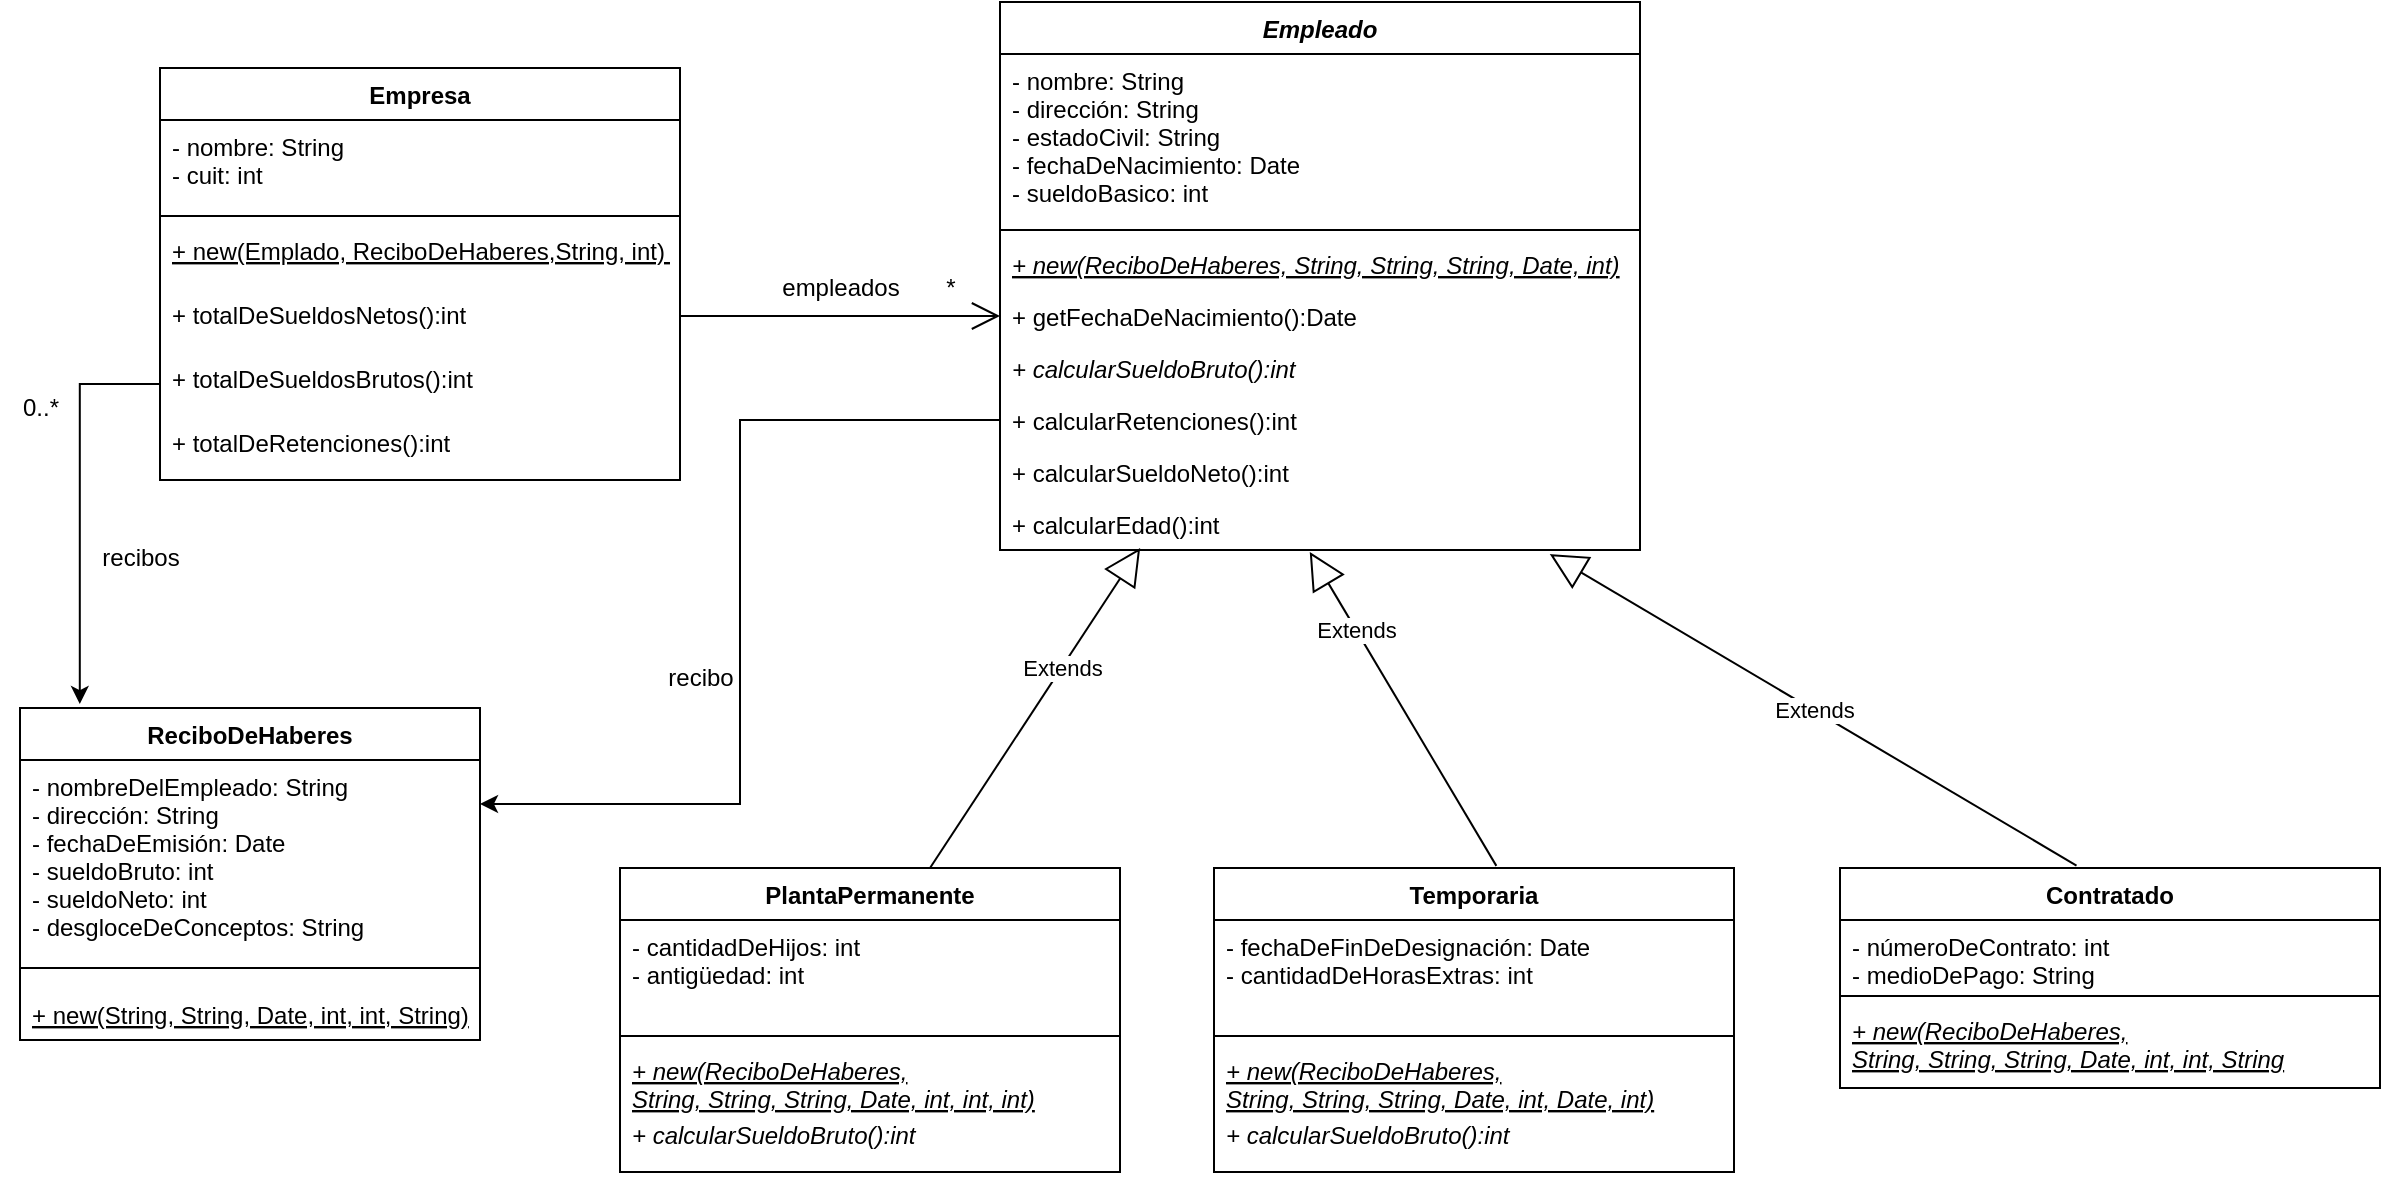 <mxfile version="20.2.8" type="github">
  <diagram id="Ps4Gi2olXtC4p8bb6u-N" name="Página-1">
    <mxGraphModel dx="1695" dy="450" grid="1" gridSize="10" guides="1" tooltips="1" connect="1" arrows="1" fold="1" page="1" pageScale="1" pageWidth="827" pageHeight="1169" math="0" shadow="0">
      <root>
        <mxCell id="0" />
        <mxCell id="1" parent="0" />
        <mxCell id="JwWYeNIe6zn2I5OlYumR-1" value="Empresa" style="swimlane;fontStyle=1;align=center;verticalAlign=top;childLayout=stackLayout;horizontal=1;startSize=26;horizontalStack=0;resizeParent=1;resizeParentMax=0;resizeLast=0;collapsible=1;marginBottom=0;" parent="1" vertex="1">
          <mxGeometry x="40" y="40" width="260" height="206" as="geometry" />
        </mxCell>
        <mxCell id="JwWYeNIe6zn2I5OlYumR-2" value="- nombre: String&#xa;- cuit: int&#xa;" style="text;strokeColor=none;fillColor=none;align=left;verticalAlign=top;spacingLeft=4;spacingRight=4;overflow=hidden;rotatable=0;points=[[0,0.5],[1,0.5]];portConstraint=eastwest;" parent="JwWYeNIe6zn2I5OlYumR-1" vertex="1">
          <mxGeometry y="26" width="260" height="44" as="geometry" />
        </mxCell>
        <mxCell id="JwWYeNIe6zn2I5OlYumR-3" value="" style="line;strokeWidth=1;fillColor=none;align=left;verticalAlign=middle;spacingTop=-1;spacingLeft=3;spacingRight=3;rotatable=0;labelPosition=right;points=[];portConstraint=eastwest;" parent="JwWYeNIe6zn2I5OlYumR-1" vertex="1">
          <mxGeometry y="70" width="260" height="8" as="geometry" />
        </mxCell>
        <mxCell id="JwWYeNIe6zn2I5OlYumR-4" value="+ new(Emplado, ReciboDeHaberes,String, int) &#xa;   &#xa;" style="text;strokeColor=none;fillColor=none;align=left;verticalAlign=top;spacingLeft=4;spacingRight=4;overflow=hidden;rotatable=0;points=[[0,0.5],[1,0.5]];portConstraint=eastwest;fontStyle=4" parent="JwWYeNIe6zn2I5OlYumR-1" vertex="1">
          <mxGeometry y="78" width="260" height="32" as="geometry" />
        </mxCell>
        <mxCell id="tTE6m5quFMN1DRPSZeRv-21" value="+ totalDeSueldosNetos():int&#xa;" style="text;strokeColor=none;fillColor=none;align=left;verticalAlign=top;spacingLeft=4;spacingRight=4;overflow=hidden;rotatable=0;points=[[0,0.5],[1,0.5]];portConstraint=eastwest;fontStyle=0" parent="JwWYeNIe6zn2I5OlYumR-1" vertex="1">
          <mxGeometry y="110" width="260" height="32" as="geometry" />
        </mxCell>
        <mxCell id="tTE6m5quFMN1DRPSZeRv-22" value="+ totalDeSueldosBrutos():int&#xa;" style="text;strokeColor=none;fillColor=none;align=left;verticalAlign=top;spacingLeft=4;spacingRight=4;overflow=hidden;rotatable=0;points=[[0,0.5],[1,0.5]];portConstraint=eastwest;fontStyle=0" parent="JwWYeNIe6zn2I5OlYumR-1" vertex="1">
          <mxGeometry y="142" width="260" height="32" as="geometry" />
        </mxCell>
        <mxCell id="tTE6m5quFMN1DRPSZeRv-23" value="+ totalDeRetenciones():int&#xa;" style="text;strokeColor=none;fillColor=none;align=left;verticalAlign=top;spacingLeft=4;spacingRight=4;overflow=hidden;rotatable=0;points=[[0,0.5],[1,0.5]];portConstraint=eastwest;fontStyle=0" parent="JwWYeNIe6zn2I5OlYumR-1" vertex="1">
          <mxGeometry y="174" width="260" height="32" as="geometry" />
        </mxCell>
        <mxCell id="JwWYeNIe6zn2I5OlYumR-20" value="" style="endArrow=open;endFill=1;endSize=12;html=1;rounded=0;" parent="1" edge="1">
          <mxGeometry width="160" relative="1" as="geometry">
            <mxPoint x="300" y="164" as="sourcePoint" />
            <mxPoint x="460" y="164" as="targetPoint" />
          </mxGeometry>
        </mxCell>
        <mxCell id="JwWYeNIe6zn2I5OlYumR-22" value="empleados" style="text;html=1;align=center;verticalAlign=middle;resizable=0;points=[];autosize=1;strokeColor=none;fillColor=none;" parent="1" vertex="1">
          <mxGeometry x="340" y="135" width="80" height="30" as="geometry" />
        </mxCell>
        <mxCell id="eOfQtxofEK8c-xlT3uKf-5" value="PlantaPermanente" style="swimlane;fontStyle=1;align=center;verticalAlign=top;childLayout=stackLayout;horizontal=1;startSize=26;horizontalStack=0;resizeParent=1;resizeParentMax=0;resizeLast=0;collapsible=1;marginBottom=0;" parent="1" vertex="1">
          <mxGeometry x="270" y="440" width="250" height="152" as="geometry" />
        </mxCell>
        <mxCell id="eOfQtxofEK8c-xlT3uKf-6" value="- cantidadDeHijos: int&#xa;- antigüedad: int&#xa;" style="text;strokeColor=none;fillColor=none;align=left;verticalAlign=top;spacingLeft=4;spacingRight=4;overflow=hidden;rotatable=0;points=[[0,0.5],[1,0.5]];portConstraint=eastwest;" parent="eOfQtxofEK8c-xlT3uKf-5" vertex="1">
          <mxGeometry y="26" width="250" height="54" as="geometry" />
        </mxCell>
        <mxCell id="eOfQtxofEK8c-xlT3uKf-7" value="" style="line;strokeWidth=1;fillColor=none;align=left;verticalAlign=middle;spacingTop=-1;spacingLeft=3;spacingRight=3;rotatable=0;labelPosition=right;points=[];portConstraint=eastwest;" parent="eOfQtxofEK8c-xlT3uKf-5" vertex="1">
          <mxGeometry y="80" width="250" height="8" as="geometry" />
        </mxCell>
        <mxCell id="eOfQtxofEK8c-xlT3uKf-8" value="+ new(ReciboDeHaberes, &#xa;String, String, String, Date, int, int, int)&#xa;" style="text;strokeColor=none;fillColor=none;align=left;verticalAlign=top;spacingLeft=4;spacingRight=4;overflow=hidden;rotatable=0;points=[[0,0.5],[1,0.5]];portConstraint=eastwest;fontStyle=6" parent="eOfQtxofEK8c-xlT3uKf-5" vertex="1">
          <mxGeometry y="88" width="250" height="32" as="geometry" />
        </mxCell>
        <mxCell id="tTE6m5quFMN1DRPSZeRv-11" value="+ calcularSueldoBruto():int&#xa;" style="text;strokeColor=none;fillColor=none;align=left;verticalAlign=top;spacingLeft=4;spacingRight=4;overflow=hidden;rotatable=0;points=[[0,0.5],[1,0.5]];portConstraint=eastwest;fontStyle=2" parent="eOfQtxofEK8c-xlT3uKf-5" vertex="1">
          <mxGeometry y="120" width="250" height="32" as="geometry" />
        </mxCell>
        <mxCell id="eOfQtxofEK8c-xlT3uKf-9" value="Temporaria" style="swimlane;fontStyle=1;align=center;verticalAlign=top;childLayout=stackLayout;horizontal=1;startSize=26;horizontalStack=0;resizeParent=1;resizeParentMax=0;resizeLast=0;collapsible=1;marginBottom=0;" parent="1" vertex="1">
          <mxGeometry x="567" y="440" width="260" height="152" as="geometry" />
        </mxCell>
        <mxCell id="eOfQtxofEK8c-xlT3uKf-10" value="- fechaDeFinDeDesignación: Date&#xa;- cantidadDeHorasExtras: int&#xa;&#xa;" style="text;strokeColor=none;fillColor=none;align=left;verticalAlign=top;spacingLeft=4;spacingRight=4;overflow=hidden;rotatable=0;points=[[0,0.5],[1,0.5]];portConstraint=eastwest;" parent="eOfQtxofEK8c-xlT3uKf-9" vertex="1">
          <mxGeometry y="26" width="260" height="54" as="geometry" />
        </mxCell>
        <mxCell id="eOfQtxofEK8c-xlT3uKf-11" value="" style="line;strokeWidth=1;fillColor=none;align=left;verticalAlign=middle;spacingTop=-1;spacingLeft=3;spacingRight=3;rotatable=0;labelPosition=right;points=[];portConstraint=eastwest;" parent="eOfQtxofEK8c-xlT3uKf-9" vertex="1">
          <mxGeometry y="80" width="260" height="8" as="geometry" />
        </mxCell>
        <mxCell id="eOfQtxofEK8c-xlT3uKf-12" value="+ new(ReciboDeHaberes,&#xa;String, String, String, Date, int, Date, int)&#xa;" style="text;strokeColor=none;fillColor=none;align=left;verticalAlign=top;spacingLeft=4;spacingRight=4;overflow=hidden;rotatable=0;points=[[0,0.5],[1,0.5]];portConstraint=eastwest;fontStyle=6" parent="eOfQtxofEK8c-xlT3uKf-9" vertex="1">
          <mxGeometry y="88" width="260" height="32" as="geometry" />
        </mxCell>
        <mxCell id="tTE6m5quFMN1DRPSZeRv-12" value="+ calcularSueldoBruto():int" style="text;strokeColor=none;fillColor=none;align=left;verticalAlign=top;spacingLeft=4;spacingRight=4;overflow=hidden;rotatable=0;points=[[0,0.5],[1,0.5]];portConstraint=eastwest;fontStyle=2" parent="eOfQtxofEK8c-xlT3uKf-9" vertex="1">
          <mxGeometry y="120" width="260" height="32" as="geometry" />
        </mxCell>
        <mxCell id="eOfQtxofEK8c-xlT3uKf-18" value="Extends" style="endArrow=block;endSize=16;endFill=0;html=1;rounded=0;exitX=0.62;exitY=0;exitDx=0;exitDy=0;exitPerimeter=0;entryX=0.219;entryY=0.962;entryDx=0;entryDy=0;entryPerimeter=0;" parent="1" source="eOfQtxofEK8c-xlT3uKf-5" target="NvoB3A0D-xpC3G5w8j-x-7" edge="1">
          <mxGeometry x="0.25" width="160" relative="1" as="geometry">
            <mxPoint x="330" y="370" as="sourcePoint" />
            <mxPoint x="420" y="240" as="targetPoint" />
            <Array as="points" />
            <mxPoint as="offset" />
          </mxGeometry>
        </mxCell>
        <mxCell id="eOfQtxofEK8c-xlT3uKf-19" value="Extends" style="endArrow=block;endSize=16;endFill=0;html=1;rounded=0;exitX=0.543;exitY=-0.007;exitDx=0;exitDy=0;exitPerimeter=0;entryX=0.484;entryY=1.038;entryDx=0;entryDy=0;entryPerimeter=0;" parent="1" source="eOfQtxofEK8c-xlT3uKf-9" target="NvoB3A0D-xpC3G5w8j-x-7" edge="1">
          <mxGeometry x="0.5" width="160" relative="1" as="geometry">
            <mxPoint x="660" y="340" as="sourcePoint" />
            <mxPoint x="550" y="290" as="targetPoint" />
            <Array as="points" />
            <mxPoint as="offset" />
          </mxGeometry>
        </mxCell>
        <mxCell id="tTE6m5quFMN1DRPSZeRv-3" value="Empleado" style="swimlane;fontStyle=3;align=center;verticalAlign=top;childLayout=stackLayout;horizontal=1;startSize=26;horizontalStack=0;resizeParent=1;resizeParentMax=0;resizeLast=0;collapsible=1;marginBottom=0;" parent="1" vertex="1">
          <mxGeometry x="460" y="7" width="320" height="274" as="geometry" />
        </mxCell>
        <mxCell id="tTE6m5quFMN1DRPSZeRv-4" value="- nombre: String&#xa;- dirección: String&#xa;- estadoCivil: String&#xa;- fechaDeNacimiento: Date&#xa;- sueldoBasico: int" style="text;strokeColor=none;fillColor=none;align=left;verticalAlign=top;spacingLeft=4;spacingRight=4;overflow=hidden;rotatable=0;points=[[0,0.5],[1,0.5]];portConstraint=eastwest;" parent="tTE6m5quFMN1DRPSZeRv-3" vertex="1">
          <mxGeometry y="26" width="320" height="84" as="geometry" />
        </mxCell>
        <mxCell id="tTE6m5quFMN1DRPSZeRv-5" value="" style="line;strokeWidth=1;fillColor=none;align=left;verticalAlign=middle;spacingTop=-1;spacingLeft=3;spacingRight=3;rotatable=0;labelPosition=right;points=[];portConstraint=eastwest;" parent="tTE6m5quFMN1DRPSZeRv-3" vertex="1">
          <mxGeometry y="110" width="320" height="8" as="geometry" />
        </mxCell>
        <mxCell id="tTE6m5quFMN1DRPSZeRv-6" value="+ new(ReciboDeHaberes, String, String, String, Date, int)&#xa;" style="text;strokeColor=none;fillColor=none;align=left;verticalAlign=top;spacingLeft=4;spacingRight=4;overflow=hidden;rotatable=0;points=[[0,0.5],[1,0.5]];portConstraint=eastwest;fontStyle=6" parent="tTE6m5quFMN1DRPSZeRv-3" vertex="1">
          <mxGeometry y="118" width="320" height="26" as="geometry" />
        </mxCell>
        <mxCell id="tTE6m5quFMN1DRPSZeRv-9" value="+ getFechaDeNacimiento():Date" style="text;strokeColor=none;fillColor=none;align=left;verticalAlign=top;spacingLeft=4;spacingRight=4;overflow=hidden;rotatable=0;points=[[0,0.5],[1,0.5]];portConstraint=eastwest;fontStyle=0" parent="tTE6m5quFMN1DRPSZeRv-3" vertex="1">
          <mxGeometry y="144" width="320" height="26" as="geometry" />
        </mxCell>
        <mxCell id="tTE6m5quFMN1DRPSZeRv-10" value="+ calcularSueldoBruto():int" style="text;strokeColor=none;fillColor=none;align=left;verticalAlign=top;spacingLeft=4;spacingRight=4;overflow=hidden;rotatable=0;points=[[0,0.5],[1,0.5]];portConstraint=eastwest;fontStyle=2" parent="tTE6m5quFMN1DRPSZeRv-3" vertex="1">
          <mxGeometry y="170" width="320" height="26" as="geometry" />
        </mxCell>
        <mxCell id="tTE6m5quFMN1DRPSZeRv-13" value="+ calcularRetenciones():int" style="text;strokeColor=none;fillColor=none;align=left;verticalAlign=top;spacingLeft=4;spacingRight=4;overflow=hidden;rotatable=0;points=[[0,0.5],[1,0.5]];portConstraint=eastwest;fontStyle=0" parent="tTE6m5quFMN1DRPSZeRv-3" vertex="1">
          <mxGeometry y="196" width="320" height="26" as="geometry" />
        </mxCell>
        <mxCell id="tTE6m5quFMN1DRPSZeRv-16" value="+ calcularSueldoNeto():int&#xa;" style="text;strokeColor=none;fillColor=none;align=left;verticalAlign=top;spacingLeft=4;spacingRight=4;overflow=hidden;rotatable=0;points=[[0,0.5],[1,0.5]];portConstraint=eastwest;fontStyle=0" parent="tTE6m5quFMN1DRPSZeRv-3" vertex="1">
          <mxGeometry y="222" width="320" height="26" as="geometry" />
        </mxCell>
        <mxCell id="NvoB3A0D-xpC3G5w8j-x-7" value="+ calcularEdad():int" style="text;strokeColor=none;fillColor=none;align=left;verticalAlign=top;spacingLeft=4;spacingRight=4;overflow=hidden;rotatable=0;points=[[0,0.5],[1,0.5]];portConstraint=eastwest;fontStyle=0" vertex="1" parent="tTE6m5quFMN1DRPSZeRv-3">
          <mxGeometry y="248" width="320" height="26" as="geometry" />
        </mxCell>
        <mxCell id="tTE6m5quFMN1DRPSZeRv-17" value="ReciboDeHaberes" style="swimlane;fontStyle=1;align=center;verticalAlign=top;childLayout=stackLayout;horizontal=1;startSize=26;horizontalStack=0;resizeParent=1;resizeParentMax=0;resizeLast=0;collapsible=1;marginBottom=0;" parent="1" vertex="1">
          <mxGeometry x="-30" y="360" width="230" height="166" as="geometry" />
        </mxCell>
        <mxCell id="tTE6m5quFMN1DRPSZeRv-18" value="- nombreDelEmpleado: String&#xa;- dirección: String&#xa;- fechaDeEmisión: Date&#xa;- sueldoBruto: int&#xa;- sueldoNeto: int&#xa;- desgloceDeConceptos: String&#xa;&#xa;" style="text;strokeColor=none;fillColor=none;align=left;verticalAlign=top;spacingLeft=4;spacingRight=4;overflow=hidden;rotatable=0;points=[[0,0.5],[1,0.5]];portConstraint=eastwest;" parent="tTE6m5quFMN1DRPSZeRv-17" vertex="1">
          <mxGeometry y="26" width="230" height="94" as="geometry" />
        </mxCell>
        <mxCell id="tTE6m5quFMN1DRPSZeRv-19" value="" style="line;strokeWidth=1;fillColor=none;align=left;verticalAlign=middle;spacingTop=-1;spacingLeft=3;spacingRight=3;rotatable=0;labelPosition=right;points=[];portConstraint=eastwest;" parent="tTE6m5quFMN1DRPSZeRv-17" vertex="1">
          <mxGeometry y="120" width="230" height="20" as="geometry" />
        </mxCell>
        <mxCell id="tTE6m5quFMN1DRPSZeRv-20" value="+ new(String, String, Date, int, int, String)&#xa;" style="text;strokeColor=none;fillColor=none;align=left;verticalAlign=top;spacingLeft=4;spacingRight=4;overflow=hidden;rotatable=0;points=[[0,0.5],[1,0.5]];portConstraint=eastwest;fontStyle=4" parent="tTE6m5quFMN1DRPSZeRv-17" vertex="1">
          <mxGeometry y="140" width="230" height="26" as="geometry" />
        </mxCell>
        <mxCell id="tTE6m5quFMN1DRPSZeRv-32" style="edgeStyle=orthogonalEdgeStyle;rounded=0;orthogonalLoop=1;jettySize=auto;html=1;entryX=0.13;entryY=-0.012;entryDx=0;entryDy=0;entryPerimeter=0;" parent="1" source="tTE6m5quFMN1DRPSZeRv-22" target="tTE6m5quFMN1DRPSZeRv-17" edge="1">
          <mxGeometry relative="1" as="geometry" />
        </mxCell>
        <mxCell id="tTE6m5quFMN1DRPSZeRv-33" style="edgeStyle=orthogonalEdgeStyle;rounded=0;orthogonalLoop=1;jettySize=auto;html=1;entryX=1;entryY=0.234;entryDx=0;entryDy=0;entryPerimeter=0;" parent="1" source="tTE6m5quFMN1DRPSZeRv-13" target="tTE6m5quFMN1DRPSZeRv-18" edge="1">
          <mxGeometry relative="1" as="geometry" />
        </mxCell>
        <mxCell id="tTE6m5quFMN1DRPSZeRv-34" value="recibos&lt;br&gt;" style="text;html=1;align=center;verticalAlign=middle;resizable=0;points=[];autosize=1;strokeColor=none;fillColor=none;" parent="1" vertex="1">
          <mxGeometry y="270" width="60" height="30" as="geometry" />
        </mxCell>
        <mxCell id="tTE6m5quFMN1DRPSZeRv-35" value="0..*" style="text;html=1;align=center;verticalAlign=middle;resizable=0;points=[];autosize=1;strokeColor=none;fillColor=none;" parent="1" vertex="1">
          <mxGeometry x="-40" y="195" width="40" height="30" as="geometry" />
        </mxCell>
        <mxCell id="tTE6m5quFMN1DRPSZeRv-36" value="recibo" style="text;html=1;align=center;verticalAlign=middle;resizable=0;points=[];autosize=1;strokeColor=none;fillColor=none;" parent="1" vertex="1">
          <mxGeometry x="280" y="330" width="60" height="30" as="geometry" />
        </mxCell>
        <mxCell id="v_QjL21fYk2GByQPaKbl-1" value="*" style="text;html=1;align=center;verticalAlign=middle;resizable=0;points=[];autosize=1;strokeColor=none;fillColor=none;" parent="1" vertex="1">
          <mxGeometry x="420" y="135" width="30" height="30" as="geometry" />
        </mxCell>
        <mxCell id="NvoB3A0D-xpC3G5w8j-x-1" value="Contratado" style="swimlane;fontStyle=1;align=center;verticalAlign=top;childLayout=stackLayout;horizontal=1;startSize=26;horizontalStack=0;resizeParent=1;resizeParentMax=0;resizeLast=0;collapsible=1;marginBottom=0;" vertex="1" parent="1">
          <mxGeometry x="880" y="440" width="270" height="110" as="geometry" />
        </mxCell>
        <mxCell id="NvoB3A0D-xpC3G5w8j-x-2" value="- númeroDeContrato: int&#xa;- medioDePago: String&#xa;&#xa;" style="text;strokeColor=none;fillColor=none;align=left;verticalAlign=top;spacingLeft=4;spacingRight=4;overflow=hidden;rotatable=0;points=[[0,0.5],[1,0.5]];portConstraint=eastwest;" vertex="1" parent="NvoB3A0D-xpC3G5w8j-x-1">
          <mxGeometry y="26" width="270" height="34" as="geometry" />
        </mxCell>
        <mxCell id="NvoB3A0D-xpC3G5w8j-x-3" value="" style="line;strokeWidth=1;fillColor=none;align=left;verticalAlign=middle;spacingTop=-1;spacingLeft=3;spacingRight=3;rotatable=0;labelPosition=right;points=[];portConstraint=eastwest;strokeColor=inherit;" vertex="1" parent="NvoB3A0D-xpC3G5w8j-x-1">
          <mxGeometry y="60" width="270" height="8" as="geometry" />
        </mxCell>
        <mxCell id="NvoB3A0D-xpC3G5w8j-x-5" value="+ new(ReciboDeHaberes,&#xa;String, String, String, Date, int, int, String" style="text;strokeColor=none;fillColor=none;align=left;verticalAlign=top;spacingLeft=4;spacingRight=4;overflow=hidden;rotatable=0;points=[[0,0.5],[1,0.5]];portConstraint=eastwest;fontStyle=6" vertex="1" parent="NvoB3A0D-xpC3G5w8j-x-1">
          <mxGeometry y="68" width="270" height="42" as="geometry" />
        </mxCell>
        <mxCell id="NvoB3A0D-xpC3G5w8j-x-6" value="Extends" style="endArrow=block;endSize=16;endFill=0;html=1;rounded=0;exitX=0.438;exitY=-0.011;exitDx=0;exitDy=0;exitPerimeter=0;entryX=0.859;entryY=1.077;entryDx=0;entryDy=0;entryPerimeter=0;" edge="1" parent="1" source="NvoB3A0D-xpC3G5w8j-x-1" target="NvoB3A0D-xpC3G5w8j-x-7">
          <mxGeometry width="160" relative="1" as="geometry">
            <mxPoint x="740" y="330" as="sourcePoint" />
            <mxPoint x="760" y="280" as="targetPoint" />
          </mxGeometry>
        </mxCell>
      </root>
    </mxGraphModel>
  </diagram>
</mxfile>
